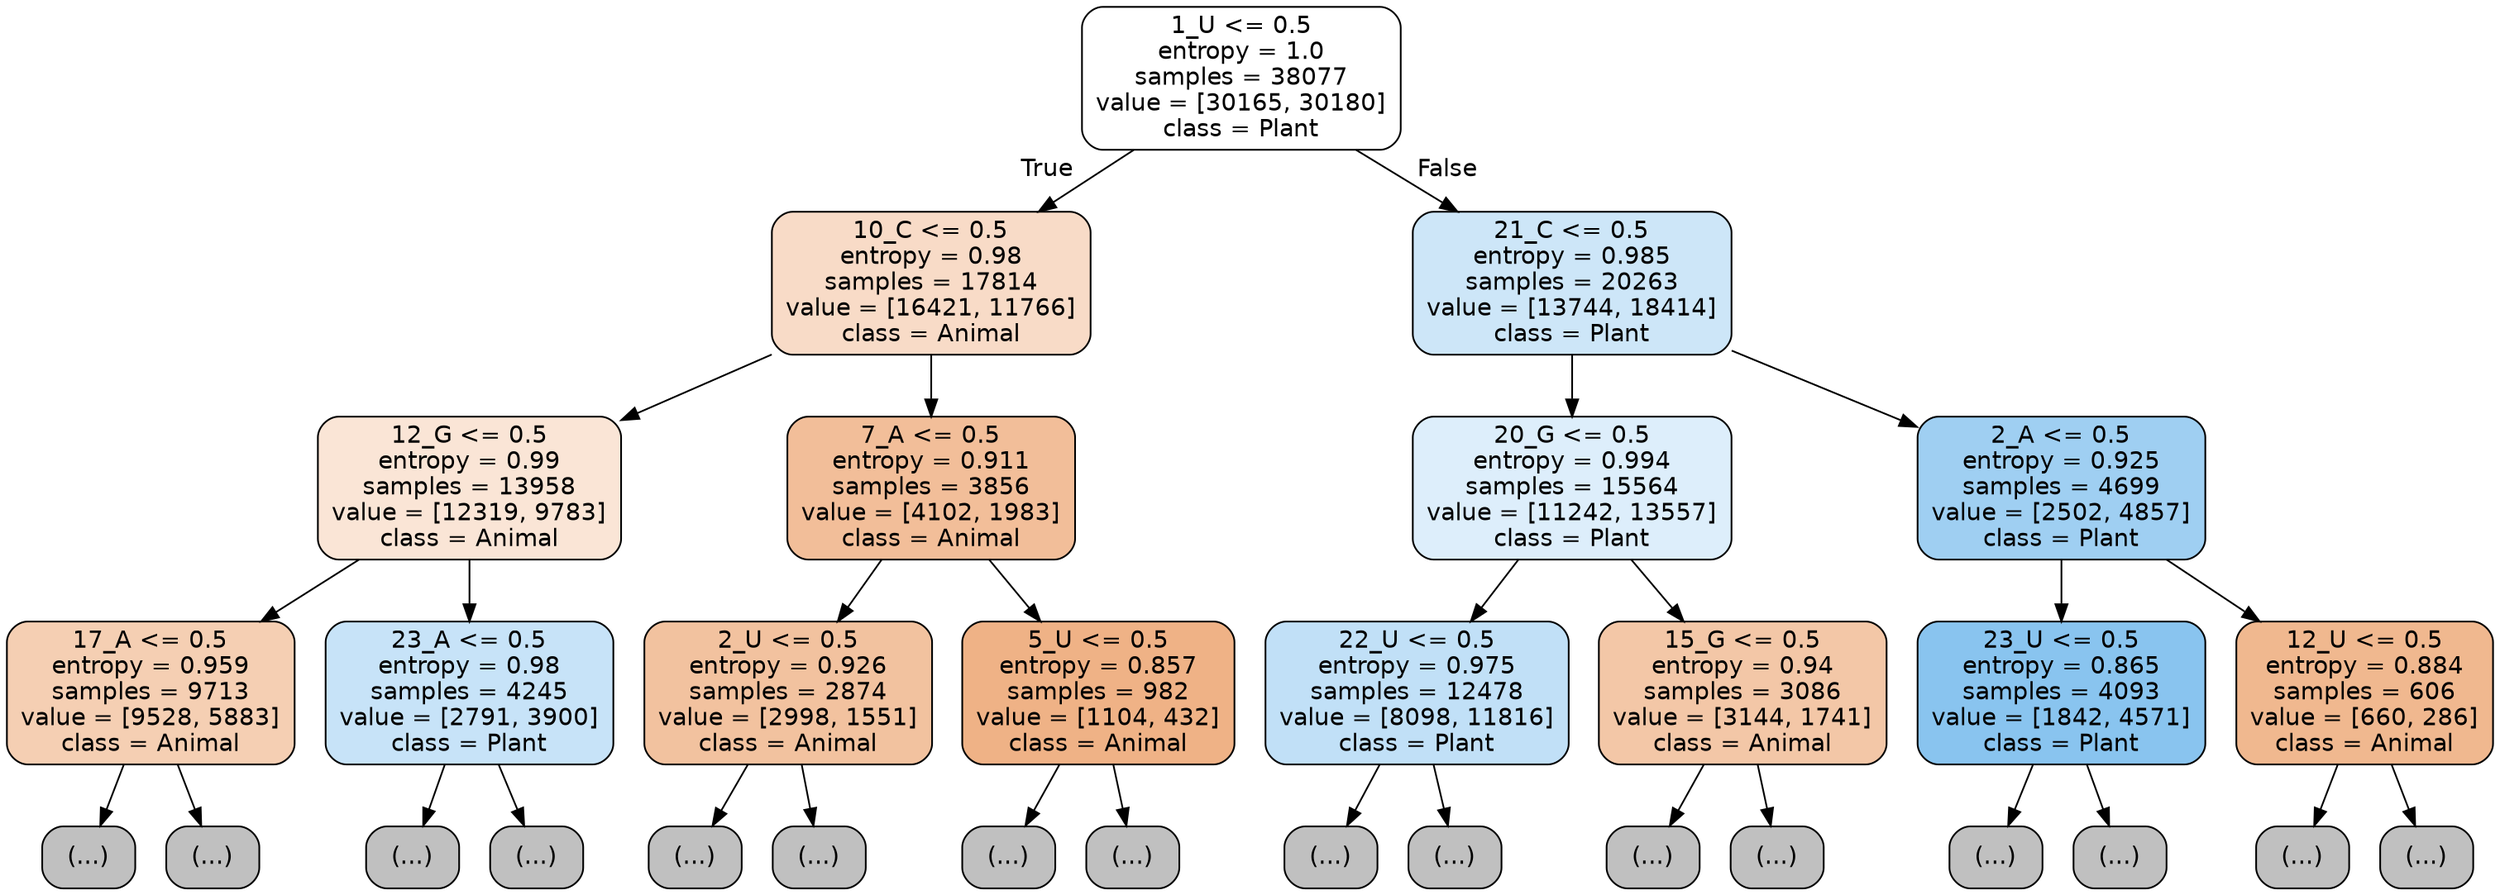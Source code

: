 digraph Tree {
node [shape=box, style="filled, rounded", color="black", fontname="helvetica"] ;
edge [fontname="helvetica"] ;
0 [label="1_U <= 0.5\nentropy = 1.0\nsamples = 38077\nvalue = [30165, 30180]\nclass = Plant", fillcolor="#ffffff"] ;
1 [label="10_C <= 0.5\nentropy = 0.98\nsamples = 17814\nvalue = [16421, 11766]\nclass = Animal", fillcolor="#f8dbc7"] ;
0 -> 1 [labeldistance=2.5, labelangle=45, headlabel="True"] ;
2 [label="12_G <= 0.5\nentropy = 0.99\nsamples = 13958\nvalue = [12319, 9783]\nclass = Animal", fillcolor="#fae5d6"] ;
1 -> 2 ;
3 [label="17_A <= 0.5\nentropy = 0.959\nsamples = 9713\nvalue = [9528, 5883]\nclass = Animal", fillcolor="#f5cfb3"] ;
2 -> 3 ;
4 [label="(...)", fillcolor="#C0C0C0"] ;
3 -> 4 ;
4425 [label="(...)", fillcolor="#C0C0C0"] ;
3 -> 4425 ;
5594 [label="23_A <= 0.5\nentropy = 0.98\nsamples = 4245\nvalue = [2791, 3900]\nclass = Plant", fillcolor="#c7e3f8"] ;
2 -> 5594 ;
5595 [label="(...)", fillcolor="#C0C0C0"] ;
5594 -> 5595 ;
7522 [label="(...)", fillcolor="#C0C0C0"] ;
5594 -> 7522 ;
7595 [label="7_A <= 0.5\nentropy = 0.911\nsamples = 3856\nvalue = [4102, 1983]\nclass = Animal", fillcolor="#f2be99"] ;
1 -> 7595 ;
7596 [label="2_U <= 0.5\nentropy = 0.926\nsamples = 2874\nvalue = [2998, 1551]\nclass = Animal", fillcolor="#f2c29f"] ;
7595 -> 7596 ;
7597 [label="(...)", fillcolor="#C0C0C0"] ;
7596 -> 7597 ;
8808 [label="(...)", fillcolor="#C0C0C0"] ;
7596 -> 8808 ;
9175 [label="5_U <= 0.5\nentropy = 0.857\nsamples = 982\nvalue = [1104, 432]\nclass = Animal", fillcolor="#efb286"] ;
7595 -> 9175 ;
9176 [label="(...)", fillcolor="#C0C0C0"] ;
9175 -> 9176 ;
9539 [label="(...)", fillcolor="#C0C0C0"] ;
9175 -> 9539 ;
9650 [label="21_C <= 0.5\nentropy = 0.985\nsamples = 20263\nvalue = [13744, 18414]\nclass = Plant", fillcolor="#cde6f8"] ;
0 -> 9650 [labeldistance=2.5, labelangle=-45, headlabel="False"] ;
9651 [label="20_G <= 0.5\nentropy = 0.994\nsamples = 15564\nvalue = [11242, 13557]\nclass = Plant", fillcolor="#ddeefb"] ;
9650 -> 9651 ;
9652 [label="22_U <= 0.5\nentropy = 0.975\nsamples = 12478\nvalue = [8098, 11816]\nclass = Plant", fillcolor="#c1e0f7"] ;
9651 -> 9652 ;
9653 [label="(...)", fillcolor="#C0C0C0"] ;
9652 -> 9653 ;
13502 [label="(...)", fillcolor="#C0C0C0"] ;
9652 -> 13502 ;
13995 [label="15_G <= 0.5\nentropy = 0.94\nsamples = 3086\nvalue = [3144, 1741]\nclass = Animal", fillcolor="#f3c7a7"] ;
9651 -> 13995 ;
13996 [label="(...)", fillcolor="#C0C0C0"] ;
13995 -> 13996 ;
15031 [label="(...)", fillcolor="#C0C0C0"] ;
13995 -> 15031 ;
15464 [label="2_A <= 0.5\nentropy = 0.925\nsamples = 4699\nvalue = [2502, 4857]\nclass = Plant", fillcolor="#9fcff2"] ;
9650 -> 15464 ;
15465 [label="23_U <= 0.5\nentropy = 0.865\nsamples = 4093\nvalue = [1842, 4571]\nclass = Plant", fillcolor="#89c4ef"] ;
15464 -> 15465 ;
15466 [label="(...)", fillcolor="#C0C0C0"] ;
15465 -> 15466 ;
16727 [label="(...)", fillcolor="#C0C0C0"] ;
15465 -> 16727 ;
16774 [label="12_U <= 0.5\nentropy = 0.884\nsamples = 606\nvalue = [660, 286]\nclass = Animal", fillcolor="#f0b88f"] ;
15464 -> 16774 ;
16775 [label="(...)", fillcolor="#C0C0C0"] ;
16774 -> 16775 ;
16968 [label="(...)", fillcolor="#C0C0C0"] ;
16774 -> 16968 ;
}